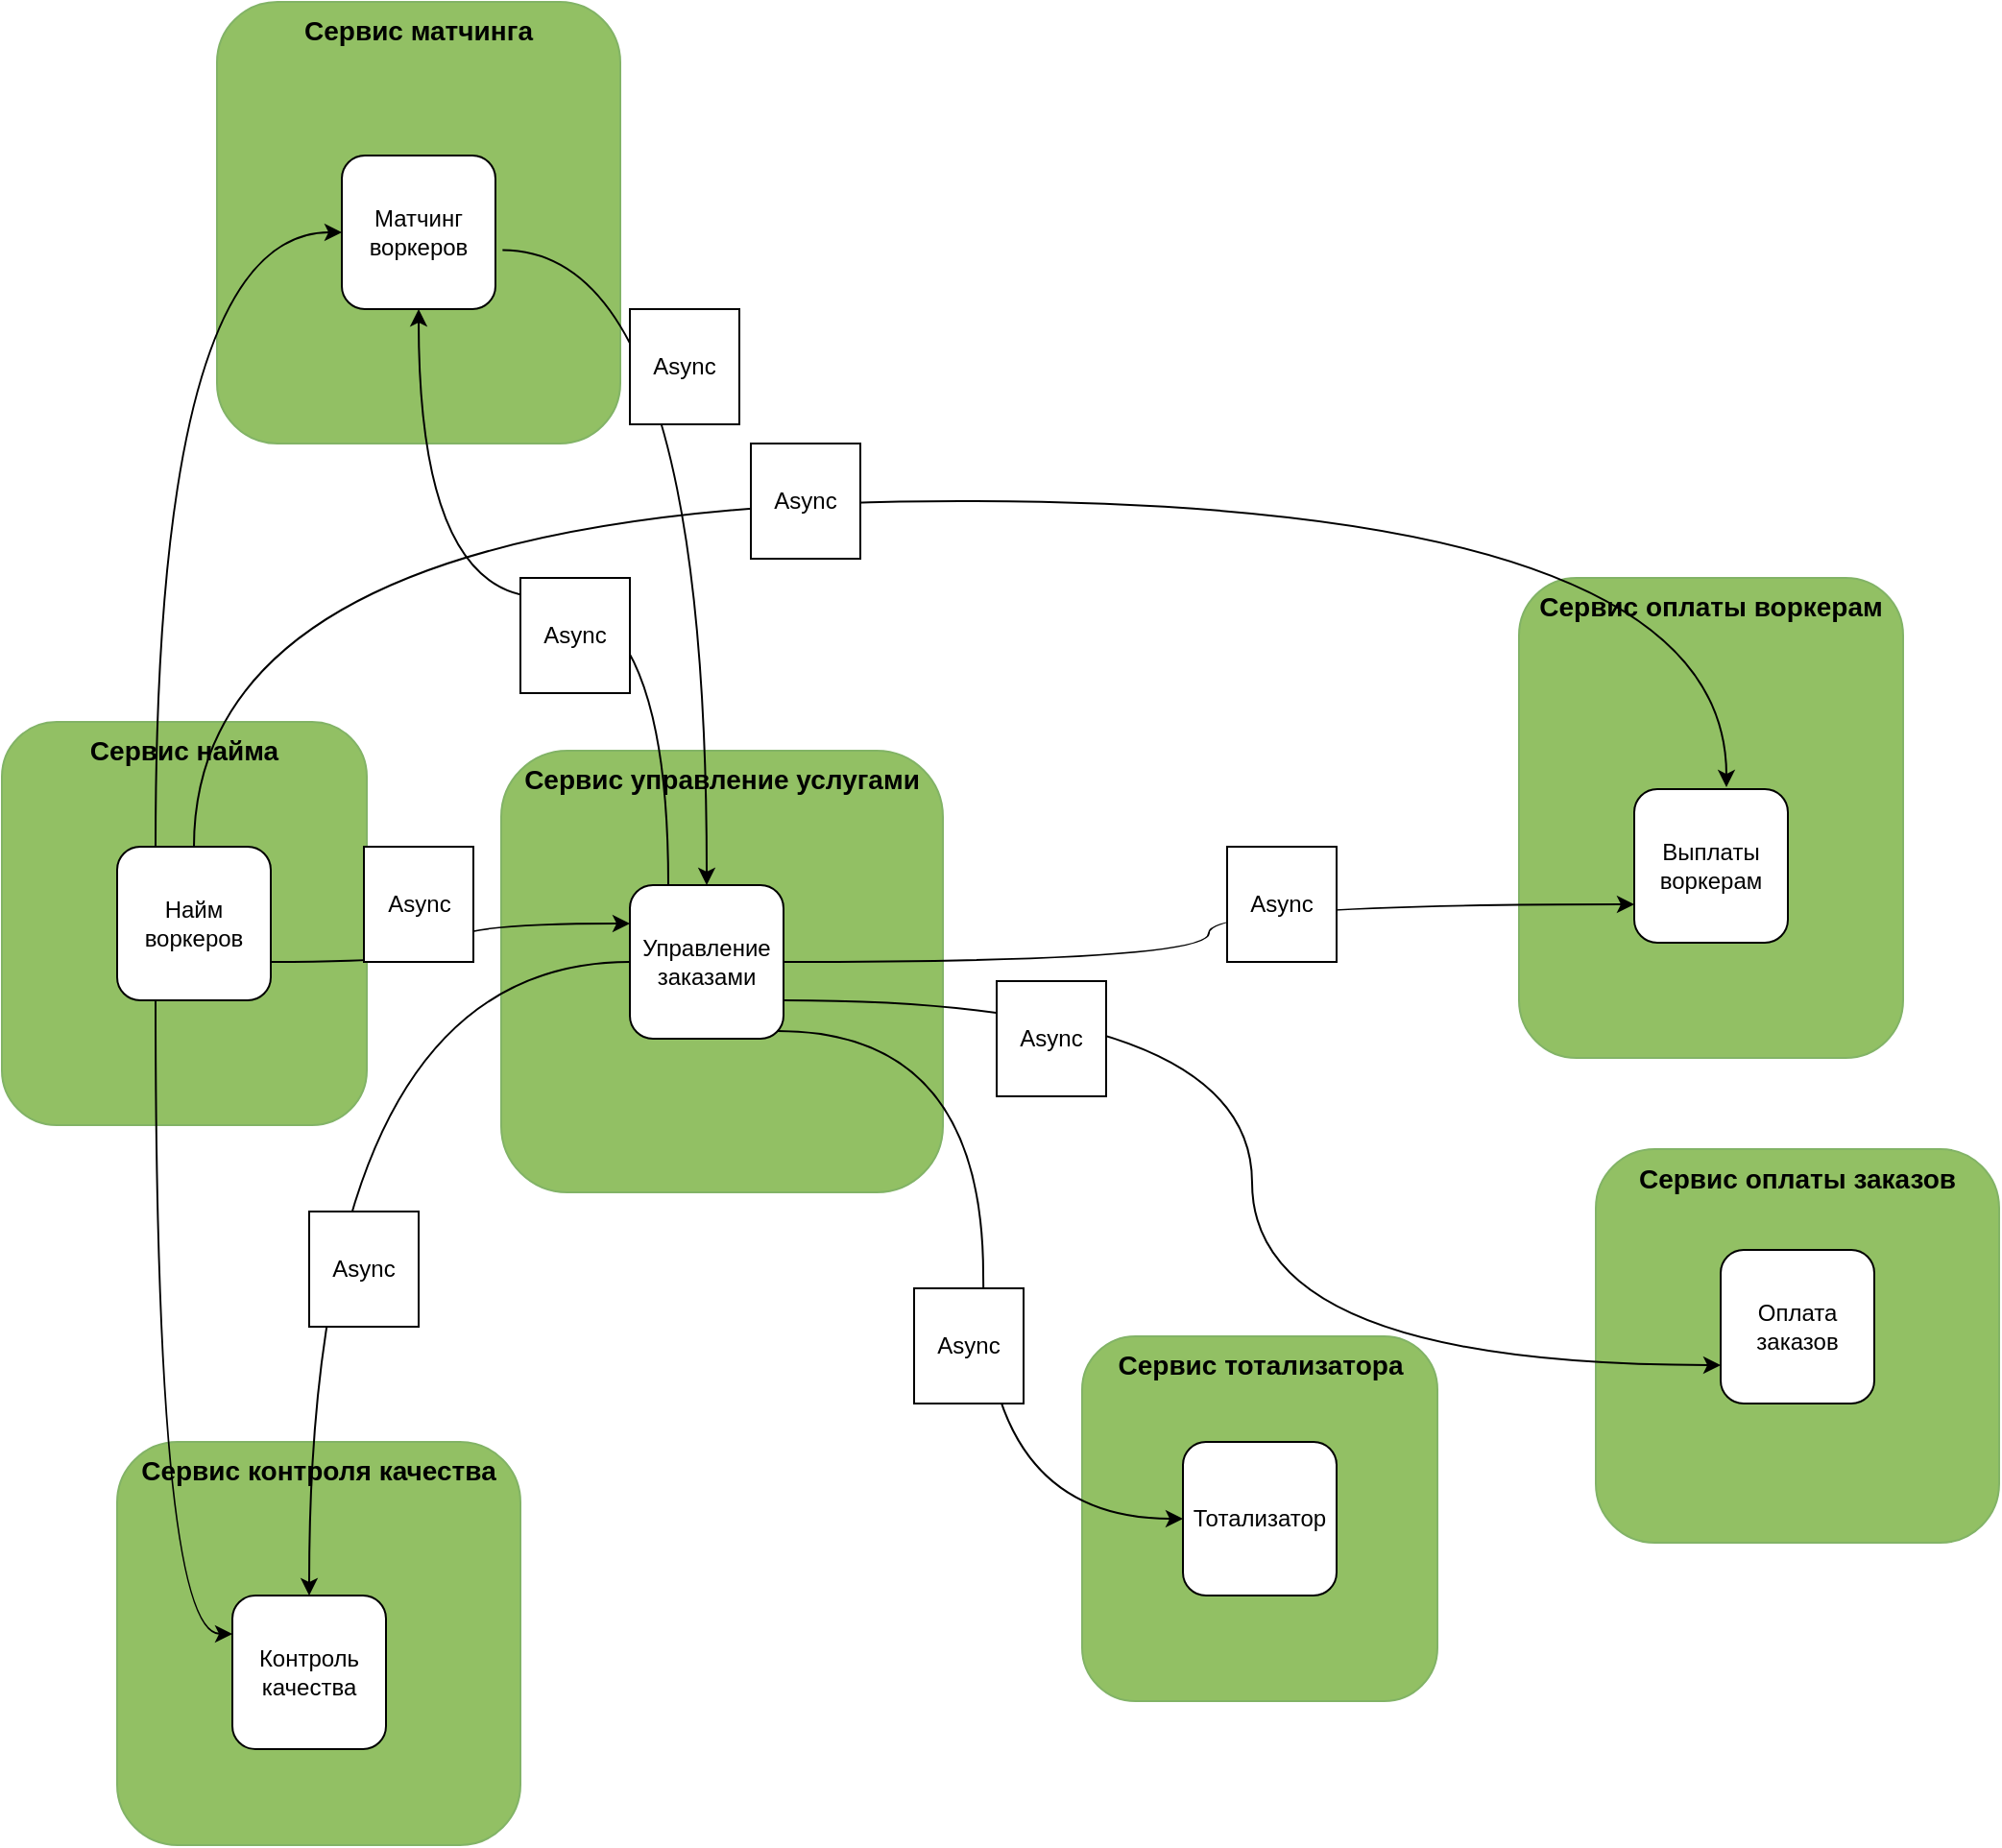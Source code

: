 <mxfile version="24.6.4" type="device">
  <diagram name="Страница — 1" id="pB-DCqzlVxQYwyFY6dTd">
    <mxGraphModel dx="2514" dy="2162" grid="1" gridSize="10" guides="1" tooltips="1" connect="1" arrows="1" fold="1" page="1" pageScale="1" pageWidth="827" pageHeight="1169" math="0" shadow="0">
      <root>
        <mxCell id="0" />
        <mxCell id="1" parent="0" />
        <mxCell id="-FHzJjZursYnNSrRHUam-2" value="Сервис оплаты воркерам" style="rounded=1;whiteSpace=wrap;html=1;fillColor=#92C064;strokeColor=#82b366;horizontal=1;verticalAlign=top;fontSize=14;fontStyle=1" vertex="1" parent="1">
          <mxGeometry x="160" y="-630" width="200" height="250" as="geometry" />
        </mxCell>
        <mxCell id="-FHzJjZursYnNSrRHUam-3" value="Сервис оплаты заказов" style="rounded=1;whiteSpace=wrap;html=1;fillColor=#92C064;strokeColor=#82b366;horizontal=1;verticalAlign=top;fontSize=14;fontStyle=1" vertex="1" parent="1">
          <mxGeometry x="200" y="-332.5" width="210" height="205" as="geometry" />
        </mxCell>
        <mxCell id="W8u0c65REiASGpSgeBGY-1" value="Сервис найма" style="rounded=1;whiteSpace=wrap;html=1;fillColor=#92C064;strokeColor=#82b366;horizontal=1;verticalAlign=top;fontSize=14;fontStyle=1" parent="1" vertex="1">
          <mxGeometry x="-630" y="-555" width="190" height="210" as="geometry" />
        </mxCell>
        <mxCell id="W8u0c65REiASGpSgeBGY-2" value="Сервис управление услугами" style="rounded=1;whiteSpace=wrap;html=1;fillColor=#92C064;strokeColor=#82b366;horizontal=1;verticalAlign=top;fontSize=14;fontStyle=1" parent="1" vertex="1">
          <mxGeometry x="-370" y="-540" width="230" height="230" as="geometry" />
        </mxCell>
        <mxCell id="W8u0c65REiASGpSgeBGY-3" value="Сервис контроля качества" style="rounded=1;whiteSpace=wrap;html=1;fillColor=#92C064;strokeColor=#82b366;horizontal=1;verticalAlign=top;fontSize=14;fontStyle=1" parent="1" vertex="1">
          <mxGeometry x="-570" y="-180" width="210" height="210" as="geometry" />
        </mxCell>
        <mxCell id="W8u0c65REiASGpSgeBGY-5" value="Сервис тотализатора" style="rounded=1;whiteSpace=wrap;html=1;fillColor=#92C064;strokeColor=#82b366;horizontal=1;verticalAlign=top;fontSize=14;fontStyle=1" parent="1" vertex="1">
          <mxGeometry x="-67.5" y="-235" width="185" height="190" as="geometry" />
        </mxCell>
        <mxCell id="W8u0c65REiASGpSgeBGY-17" style="edgeStyle=orthogonalEdgeStyle;rounded=0;orthogonalLoop=1;jettySize=auto;html=1;exitX=0.25;exitY=1;exitDx=0;exitDy=0;entryX=0;entryY=0.25;entryDx=0;entryDy=0;curved=1;" parent="1" source="i9HxITUdwTg5ynkEMa7d-6" target="i9HxITUdwTg5ynkEMa7d-18" edge="1">
          <mxGeometry relative="1" as="geometry" />
        </mxCell>
        <mxCell id="i9HxITUdwTg5ynkEMa7d-6" value="Найм воркеров" style="rounded=1;whiteSpace=wrap;html=1;" parent="1" vertex="1">
          <mxGeometry x="-570" y="-490" width="80" height="80" as="geometry" />
        </mxCell>
        <mxCell id="i9HxITUdwTg5ynkEMa7d-8" value="Оплата заказов" style="rounded=1;whiteSpace=wrap;html=1;" parent="1" vertex="1">
          <mxGeometry x="265" y="-280" width="80" height="80" as="geometry" />
        </mxCell>
        <mxCell id="i9HxITUdwTg5ynkEMa7d-9" value="Выплаты воркерам" style="rounded=1;whiteSpace=wrap;html=1;" parent="1" vertex="1">
          <mxGeometry x="220" y="-520" width="80" height="80" as="geometry" />
        </mxCell>
        <mxCell id="W8u0c65REiASGpSgeBGY-16" style="edgeStyle=orthogonalEdgeStyle;rounded=0;orthogonalLoop=1;jettySize=auto;html=1;curved=1;" parent="1" source="i9HxITUdwTg5ynkEMa7d-11" target="i9HxITUdwTg5ynkEMa7d-18" edge="1">
          <mxGeometry relative="1" as="geometry" />
        </mxCell>
        <mxCell id="i9HxITUdwTg5ynkEMa7d-11" value="Управление заказами" style="rounded=1;whiteSpace=wrap;html=1;" parent="1" vertex="1">
          <mxGeometry x="-303" y="-470" width="80" height="80" as="geometry" />
        </mxCell>
        <mxCell id="i9HxITUdwTg5ynkEMa7d-17" value="Тотализатор" style="rounded=1;whiteSpace=wrap;html=1;" parent="1" vertex="1">
          <mxGeometry x="-15" y="-180" width="80" height="80" as="geometry" />
        </mxCell>
        <mxCell id="i9HxITUdwTg5ynkEMa7d-18" value="Контроль качества" style="rounded=1;whiteSpace=wrap;html=1;" parent="1" vertex="1">
          <mxGeometry x="-510" y="-100" width="80" height="80" as="geometry" />
        </mxCell>
        <mxCell id="i9HxITUdwTg5ynkEMa7d-15" style="edgeStyle=orthogonalEdgeStyle;rounded=0;orthogonalLoop=1;jettySize=auto;html=1;entryX=0;entryY=0.25;entryDx=0;entryDy=0;curved=1;exitX=1;exitY=0.75;exitDx=0;exitDy=0;" parent="1" source="i9HxITUdwTg5ynkEMa7d-6" target="i9HxITUdwTg5ynkEMa7d-11" edge="1">
          <mxGeometry relative="1" as="geometry" />
        </mxCell>
        <mxCell id="i9HxITUdwTg5ynkEMa7d-13" style="edgeStyle=orthogonalEdgeStyle;rounded=0;orthogonalLoop=1;jettySize=auto;html=1;entryX=0;entryY=0.75;entryDx=0;entryDy=0;exitX=1;exitY=0.75;exitDx=0;exitDy=0;curved=1;" parent="1" source="i9HxITUdwTg5ynkEMa7d-11" target="i9HxITUdwTg5ynkEMa7d-8" edge="1">
          <mxGeometry relative="1" as="geometry" />
        </mxCell>
        <mxCell id="i9HxITUdwTg5ynkEMa7d-14" style="edgeStyle=orthogonalEdgeStyle;rounded=0;orthogonalLoop=1;jettySize=auto;html=1;entryX=0;entryY=0.75;entryDx=0;entryDy=0;curved=1;" parent="1" source="i9HxITUdwTg5ynkEMa7d-11" target="i9HxITUdwTg5ynkEMa7d-9" edge="1">
          <mxGeometry relative="1" as="geometry" />
        </mxCell>
        <mxCell id="i9HxITUdwTg5ynkEMa7d-20" style="edgeStyle=orthogonalEdgeStyle;rounded=0;orthogonalLoop=1;jettySize=auto;html=1;entryX=0;entryY=0.5;entryDx=0;entryDy=0;curved=1;exitX=0.962;exitY=0.95;exitDx=0;exitDy=0;exitPerimeter=0;" parent="1" source="i9HxITUdwTg5ynkEMa7d-11" target="i9HxITUdwTg5ynkEMa7d-17" edge="1">
          <mxGeometry relative="1" as="geometry" />
        </mxCell>
        <mxCell id="i9HxITUdwTg5ynkEMa7d-16" style="edgeStyle=orthogonalEdgeStyle;rounded=0;orthogonalLoop=1;jettySize=auto;html=1;exitX=0.5;exitY=0;exitDx=0;exitDy=0;entryX=0.6;entryY=-0.012;entryDx=0;entryDy=0;entryPerimeter=0;curved=1;" parent="1" source="i9HxITUdwTg5ynkEMa7d-6" target="i9HxITUdwTg5ynkEMa7d-9" edge="1">
          <mxGeometry relative="1" as="geometry">
            <Array as="points">
              <mxPoint x="-530" y="-670" />
              <mxPoint x="268" y="-670" />
            </Array>
          </mxGeometry>
        </mxCell>
        <mxCell id="W8u0c65REiASGpSgeBGY-19" value="Async" style="rounded=0;whiteSpace=wrap;html=1;" parent="1" vertex="1">
          <mxGeometry x="-470" y="-300" width="57" height="60" as="geometry" />
        </mxCell>
        <mxCell id="W8u0c65REiASGpSgeBGY-20" value="Async" style="rounded=0;whiteSpace=wrap;html=1;" parent="1" vertex="1">
          <mxGeometry x="-240" y="-700" width="57" height="60" as="geometry" />
        </mxCell>
        <mxCell id="W8u0c65REiASGpSgeBGY-25" value="Async" style="rounded=0;whiteSpace=wrap;html=1;" parent="1" vertex="1">
          <mxGeometry x="-112" y="-420" width="57" height="60" as="geometry" />
        </mxCell>
        <mxCell id="W8u0c65REiASGpSgeBGY-28" value="Async" style="rounded=0;whiteSpace=wrap;html=1;" parent="1" vertex="1">
          <mxGeometry x="-155" y="-260" width="57" height="60" as="geometry" />
        </mxCell>
        <mxCell id="W8u0c65REiASGpSgeBGY-29" value="Async" style="rounded=0;whiteSpace=wrap;html=1;" parent="1" vertex="1">
          <mxGeometry x="8" y="-490" width="57" height="60" as="geometry" />
        </mxCell>
        <mxCell id="-FHzJjZursYnNSrRHUam-1" value="Сервис матчинга" style="rounded=1;whiteSpace=wrap;html=1;fillColor=#92C064;strokeColor=#82b366;horizontal=1;verticalAlign=top;fontSize=14;fontStyle=1" vertex="1" parent="1">
          <mxGeometry x="-518" y="-930" width="210" height="230" as="geometry" />
        </mxCell>
        <mxCell id="i9HxITUdwTg5ynkEMa7d-10" value="Матчинг воркеров" style="rounded=1;whiteSpace=wrap;html=1;" parent="1" vertex="1">
          <mxGeometry x="-453" y="-850" width="80" height="80" as="geometry" />
        </mxCell>
        <mxCell id="i9HxITUdwTg5ynkEMa7d-21" style="edgeStyle=orthogonalEdgeStyle;rounded=0;orthogonalLoop=1;jettySize=auto;html=1;entryX=0;entryY=0.5;entryDx=0;entryDy=0;curved=1;exitX=0.25;exitY=0;exitDx=0;exitDy=0;" parent="1" source="i9HxITUdwTg5ynkEMa7d-6" target="i9HxITUdwTg5ynkEMa7d-10" edge="1">
          <mxGeometry relative="1" as="geometry" />
        </mxCell>
        <mxCell id="i9HxITUdwTg5ynkEMa7d-12" style="edgeStyle=orthogonalEdgeStyle;rounded=0;orthogonalLoop=1;jettySize=auto;html=1;entryX=0.5;entryY=1;entryDx=0;entryDy=0;curved=1;exitX=0.25;exitY=0;exitDx=0;exitDy=0;" parent="1" source="i9HxITUdwTg5ynkEMa7d-11" target="i9HxITUdwTg5ynkEMa7d-10" edge="1">
          <mxGeometry relative="1" as="geometry" />
        </mxCell>
        <mxCell id="-FHzJjZursYnNSrRHUam-4" style="edgeStyle=orthogonalEdgeStyle;rounded=0;orthogonalLoop=1;jettySize=auto;html=1;curved=1;exitX=1.046;exitY=0.615;exitDx=0;exitDy=0;exitPerimeter=0;entryX=0.5;entryY=0;entryDx=0;entryDy=0;" edge="1" parent="1" source="i9HxITUdwTg5ynkEMa7d-10" target="i9HxITUdwTg5ynkEMa7d-11">
          <mxGeometry relative="1" as="geometry">
            <mxPoint x="-280" y="-430" as="sourcePoint" />
            <mxPoint x="-260" y="-630" as="targetPoint" />
          </mxGeometry>
        </mxCell>
        <mxCell id="W8u0c65REiASGpSgeBGY-24" value="Async" style="rounded=0;whiteSpace=wrap;html=1;" parent="1" vertex="1">
          <mxGeometry x="-303" y="-770" width="57" height="60" as="geometry" />
        </mxCell>
        <mxCell id="-FHzJjZursYnNSrRHUam-5" value="Async" style="rounded=0;whiteSpace=wrap;html=1;" vertex="1" parent="1">
          <mxGeometry x="-441.5" y="-490" width="57" height="60" as="geometry" />
        </mxCell>
        <mxCell id="-FHzJjZursYnNSrRHUam-6" value="Async" style="rounded=0;whiteSpace=wrap;html=1;" vertex="1" parent="1">
          <mxGeometry x="-360" y="-630" width="57" height="60" as="geometry" />
        </mxCell>
      </root>
    </mxGraphModel>
  </diagram>
</mxfile>
